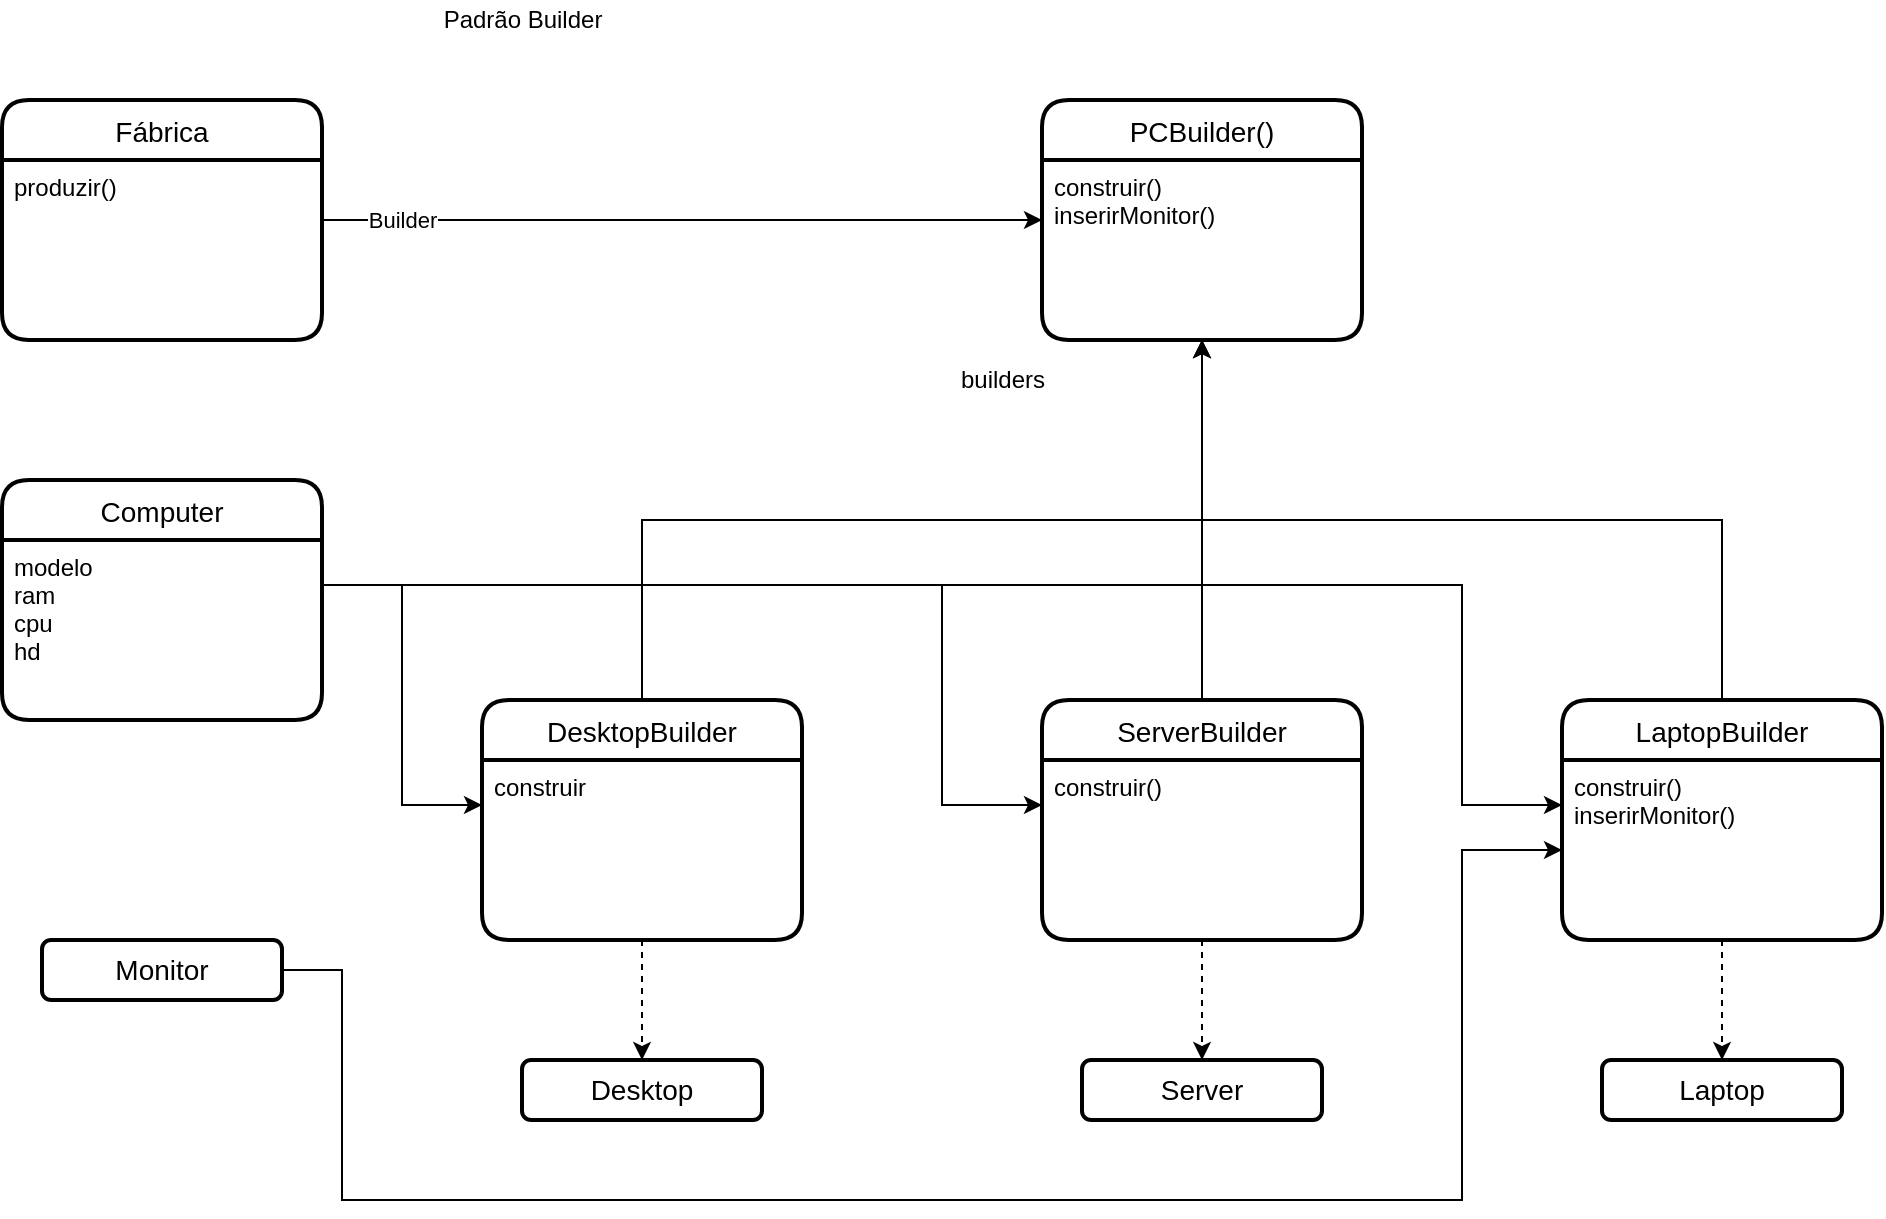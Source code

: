 <mxfile version="14.5.0" type="github">
  <diagram id="mnvOXZ7K0his2o-u_DJA" name="Page-1">
    <mxGraphModel dx="462" dy="761" grid="1" gridSize="10" guides="1" tooltips="1" connect="1" arrows="1" fold="1" page="1" pageScale="1" pageWidth="1169" pageHeight="827" math="0" shadow="0">
      <root>
        <mxCell id="0" />
        <mxCell id="1" parent="0" />
        <mxCell id="9tzp5LFWy6l0zSrWXWCf-7" value="" style="edgeStyle=orthogonalEdgeStyle;rounded=0;orthogonalLoop=1;jettySize=auto;html=1;" edge="1" parent="1" source="9tzp5LFWy6l0zSrWXWCf-1" target="9tzp5LFWy6l0zSrWXWCf-5">
          <mxGeometry relative="1" as="geometry" />
        </mxCell>
        <mxCell id="9tzp5LFWy6l0zSrWXWCf-8" value="Builder" style="edgeLabel;html=1;align=center;verticalAlign=middle;resizable=0;points=[];" vertex="1" connectable="0" parent="9tzp5LFWy6l0zSrWXWCf-7">
          <mxGeometry x="-0.778" relative="1" as="geometry">
            <mxPoint as="offset" />
          </mxGeometry>
        </mxCell>
        <mxCell id="9tzp5LFWy6l0zSrWXWCf-1" value="Fábrica" style="swimlane;childLayout=stackLayout;horizontal=1;startSize=30;horizontalStack=0;rounded=1;fontSize=14;fontStyle=0;strokeWidth=2;resizeParent=0;resizeLast=1;shadow=0;dashed=0;align=center;" vertex="1" parent="1">
          <mxGeometry x="60" y="70" width="160" height="120" as="geometry" />
        </mxCell>
        <mxCell id="9tzp5LFWy6l0zSrWXWCf-2" value="produzir()" style="align=left;strokeColor=none;fillColor=none;spacingLeft=4;fontSize=12;verticalAlign=top;resizable=0;rotatable=0;part=1;" vertex="1" parent="9tzp5LFWy6l0zSrWXWCf-1">
          <mxGeometry y="30" width="160" height="90" as="geometry" />
        </mxCell>
        <mxCell id="9tzp5LFWy6l0zSrWXWCf-3" value="Padrão Builder" style="text;html=1;align=center;verticalAlign=middle;resizable=0;points=[];autosize=1;" vertex="1" parent="1">
          <mxGeometry x="275" y="20" width="90" height="20" as="geometry" />
        </mxCell>
        <mxCell id="9tzp5LFWy6l0zSrWXWCf-13" value="" style="edgeStyle=orthogonalEdgeStyle;rounded=0;orthogonalLoop=1;jettySize=auto;html=1;startArrow=classic;startFill=1;endArrow=none;endFill=0;" edge="1" parent="1" source="9tzp5LFWy6l0zSrWXWCf-5" target="9tzp5LFWy6l0zSrWXWCf-11">
          <mxGeometry relative="1" as="geometry" />
        </mxCell>
        <mxCell id="9tzp5LFWy6l0zSrWXWCf-5" value="PCBuilder()" style="swimlane;childLayout=stackLayout;horizontal=1;startSize=30;horizontalStack=0;rounded=1;fontSize=14;fontStyle=0;strokeWidth=2;resizeParent=0;resizeLast=1;shadow=0;dashed=0;align=center;" vertex="1" parent="1">
          <mxGeometry x="580" y="70" width="160" height="120" as="geometry" />
        </mxCell>
        <mxCell id="9tzp5LFWy6l0zSrWXWCf-6" value="construir()&#xa;inserirMonitor()" style="align=left;strokeColor=none;fillColor=none;spacingLeft=4;fontSize=12;verticalAlign=top;resizable=0;rotatable=0;part=1;" vertex="1" parent="9tzp5LFWy6l0zSrWXWCf-5">
          <mxGeometry y="30" width="160" height="90" as="geometry" />
        </mxCell>
        <mxCell id="9tzp5LFWy6l0zSrWXWCf-11" value="ServerBuilder" style="swimlane;childLayout=stackLayout;horizontal=1;startSize=30;horizontalStack=0;rounded=1;fontSize=14;fontStyle=0;strokeWidth=2;resizeParent=0;resizeLast=1;shadow=0;dashed=0;align=center;" vertex="1" parent="1">
          <mxGeometry x="580" y="370" width="160" height="120" as="geometry" />
        </mxCell>
        <mxCell id="9tzp5LFWy6l0zSrWXWCf-12" value="construir()&#xa;" style="align=left;strokeColor=none;fillColor=none;spacingLeft=4;fontSize=12;verticalAlign=top;resizable=0;rotatable=0;part=1;" vertex="1" parent="9tzp5LFWy6l0zSrWXWCf-11">
          <mxGeometry y="30" width="160" height="90" as="geometry" />
        </mxCell>
        <mxCell id="9tzp5LFWy6l0zSrWXWCf-14" value="builders" style="text;html=1;align=center;verticalAlign=middle;resizable=0;points=[];autosize=1;" vertex="1" parent="1">
          <mxGeometry x="530" y="200" width="60" height="20" as="geometry" />
        </mxCell>
        <mxCell id="9tzp5LFWy6l0zSrWXWCf-15" value="Computer" style="swimlane;childLayout=stackLayout;horizontal=1;startSize=30;horizontalStack=0;rounded=1;fontSize=14;fontStyle=0;strokeWidth=2;resizeParent=0;resizeLast=1;shadow=0;dashed=0;align=center;" vertex="1" parent="1">
          <mxGeometry x="60" y="260" width="160" height="120" as="geometry" />
        </mxCell>
        <mxCell id="9tzp5LFWy6l0zSrWXWCf-16" value="modelo&#xa;ram&#xa;cpu&#xa;hd" style="align=left;strokeColor=none;fillColor=none;spacingLeft=4;fontSize=12;verticalAlign=top;resizable=0;rotatable=0;part=1;" vertex="1" parent="9tzp5LFWy6l0zSrWXWCf-15">
          <mxGeometry y="30" width="160" height="90" as="geometry" />
        </mxCell>
        <mxCell id="9tzp5LFWy6l0zSrWXWCf-37" style="edgeStyle=orthogonalEdgeStyle;rounded=0;orthogonalLoop=1;jettySize=auto;html=1;exitX=0.5;exitY=0;exitDx=0;exitDy=0;entryX=0.5;entryY=1;entryDx=0;entryDy=0;startArrow=none;startFill=0;endArrow=classic;endFill=1;" edge="1" parent="1" source="9tzp5LFWy6l0zSrWXWCf-17" target="9tzp5LFWy6l0zSrWXWCf-6">
          <mxGeometry relative="1" as="geometry" />
        </mxCell>
        <mxCell id="9tzp5LFWy6l0zSrWXWCf-17" value="DesktopBuilder" style="swimlane;childLayout=stackLayout;horizontal=1;startSize=30;horizontalStack=0;rounded=1;fontSize=14;fontStyle=0;strokeWidth=2;resizeParent=0;resizeLast=1;shadow=0;dashed=0;align=center;" vertex="1" parent="1">
          <mxGeometry x="300" y="370" width="160" height="120" as="geometry" />
        </mxCell>
        <mxCell id="9tzp5LFWy6l0zSrWXWCf-18" value="construir" style="align=left;strokeColor=none;fillColor=none;spacingLeft=4;fontSize=12;verticalAlign=top;resizable=0;rotatable=0;part=1;" vertex="1" parent="9tzp5LFWy6l0zSrWXWCf-17">
          <mxGeometry y="30" width="160" height="90" as="geometry" />
        </mxCell>
        <mxCell id="9tzp5LFWy6l0zSrWXWCf-24" value="Desktop" style="whiteSpace=wrap;html=1;rounded=1;shadow=0;dashed=0;fontSize=14;fontStyle=0;strokeWidth=2;startSize=30;" vertex="1" parent="1">
          <mxGeometry x="320" y="550" width="120" height="30" as="geometry" />
        </mxCell>
        <mxCell id="9tzp5LFWy6l0zSrWXWCf-39" style="edgeStyle=orthogonalEdgeStyle;rounded=0;orthogonalLoop=1;jettySize=auto;html=1;exitX=1;exitY=0.5;exitDx=0;exitDy=0;startArrow=none;startFill=0;endArrow=classic;endFill=1;" edge="1" parent="1" source="9tzp5LFWy6l0zSrWXWCf-26" target="9tzp5LFWy6l0zSrWXWCf-33">
          <mxGeometry relative="1" as="geometry">
            <Array as="points">
              <mxPoint x="230" y="505" />
              <mxPoint x="230" y="620" />
              <mxPoint x="790" y="620" />
              <mxPoint x="790" y="445" />
            </Array>
          </mxGeometry>
        </mxCell>
        <mxCell id="9tzp5LFWy6l0zSrWXWCf-26" value="Monitor" style="whiteSpace=wrap;html=1;rounded=1;shadow=0;dashed=0;fontSize=14;fontStyle=0;strokeWidth=2;startSize=30;" vertex="1" parent="1">
          <mxGeometry x="80" y="490" width="120" height="30" as="geometry" />
        </mxCell>
        <mxCell id="9tzp5LFWy6l0zSrWXWCf-27" value="Server" style="whiteSpace=wrap;html=1;rounded=1;shadow=0;dashed=0;fontSize=14;fontStyle=0;strokeWidth=2;startSize=30;" vertex="1" parent="1">
          <mxGeometry x="600" y="550" width="120" height="30" as="geometry" />
        </mxCell>
        <mxCell id="9tzp5LFWy6l0zSrWXWCf-28" style="edgeStyle=orthogonalEdgeStyle;rounded=0;orthogonalLoop=1;jettySize=auto;html=1;exitX=0.5;exitY=1;exitDx=0;exitDy=0;entryX=0.5;entryY=0;entryDx=0;entryDy=0;startArrow=none;startFill=0;endArrow=classic;endFill=1;dashed=1;" edge="1" parent="1" source="9tzp5LFWy6l0zSrWXWCf-18" target="9tzp5LFWy6l0zSrWXWCf-24">
          <mxGeometry relative="1" as="geometry" />
        </mxCell>
        <mxCell id="9tzp5LFWy6l0zSrWXWCf-29" style="edgeStyle=orthogonalEdgeStyle;rounded=0;orthogonalLoop=1;jettySize=auto;html=1;exitX=0.5;exitY=1;exitDx=0;exitDy=0;entryX=0.5;entryY=0;entryDx=0;entryDy=0;startArrow=none;startFill=0;endArrow=classic;endFill=1;dashed=1;" edge="1" parent="1" source="9tzp5LFWy6l0zSrWXWCf-12" target="9tzp5LFWy6l0zSrWXWCf-27">
          <mxGeometry relative="1" as="geometry" />
        </mxCell>
        <mxCell id="9tzp5LFWy6l0zSrWXWCf-30" style="edgeStyle=orthogonalEdgeStyle;rounded=0;orthogonalLoop=1;jettySize=auto;html=1;exitX=1;exitY=0.25;exitDx=0;exitDy=0;entryX=0;entryY=0.25;entryDx=0;entryDy=0;startArrow=none;startFill=0;endArrow=classic;endFill=1;" edge="1" parent="1" source="9tzp5LFWy6l0zSrWXWCf-16" target="9tzp5LFWy6l0zSrWXWCf-12">
          <mxGeometry relative="1" as="geometry">
            <Array as="points">
              <mxPoint x="530" y="313" />
              <mxPoint x="530" y="423" />
            </Array>
          </mxGeometry>
        </mxCell>
        <mxCell id="9tzp5LFWy6l0zSrWXWCf-31" style="edgeStyle=orthogonalEdgeStyle;rounded=0;orthogonalLoop=1;jettySize=auto;html=1;exitX=1;exitY=0.25;exitDx=0;exitDy=0;entryX=0;entryY=0.25;entryDx=0;entryDy=0;startArrow=none;startFill=0;endArrow=classic;endFill=1;" edge="1" parent="1" source="9tzp5LFWy6l0zSrWXWCf-16" target="9tzp5LFWy6l0zSrWXWCf-18">
          <mxGeometry relative="1" as="geometry" />
        </mxCell>
        <mxCell id="9tzp5LFWy6l0zSrWXWCf-38" style="edgeStyle=orthogonalEdgeStyle;rounded=0;orthogonalLoop=1;jettySize=auto;html=1;exitX=0.5;exitY=0;exitDx=0;exitDy=0;entryX=0.5;entryY=1;entryDx=0;entryDy=0;startArrow=none;startFill=0;endArrow=classic;endFill=1;" edge="1" parent="1" source="9tzp5LFWy6l0zSrWXWCf-32" target="9tzp5LFWy6l0zSrWXWCf-6">
          <mxGeometry relative="1" as="geometry" />
        </mxCell>
        <mxCell id="9tzp5LFWy6l0zSrWXWCf-32" value="LaptopBuilder" style="swimlane;childLayout=stackLayout;horizontal=1;startSize=30;horizontalStack=0;rounded=1;fontSize=14;fontStyle=0;strokeWidth=2;resizeParent=0;resizeLast=1;shadow=0;dashed=0;align=center;" vertex="1" parent="1">
          <mxGeometry x="840" y="370" width="160" height="120" as="geometry" />
        </mxCell>
        <mxCell id="9tzp5LFWy6l0zSrWXWCf-33" value="construir()&#xa;inserirMonitor()" style="align=left;strokeColor=none;fillColor=none;spacingLeft=4;fontSize=12;verticalAlign=top;resizable=0;rotatable=0;part=1;" vertex="1" parent="9tzp5LFWy6l0zSrWXWCf-32">
          <mxGeometry y="30" width="160" height="90" as="geometry" />
        </mxCell>
        <mxCell id="9tzp5LFWy6l0zSrWXWCf-34" value="Laptop" style="whiteSpace=wrap;html=1;rounded=1;shadow=0;dashed=0;fontSize=14;fontStyle=0;strokeWidth=2;startSize=30;" vertex="1" parent="1">
          <mxGeometry x="860" y="550" width="120" height="30" as="geometry" />
        </mxCell>
        <mxCell id="9tzp5LFWy6l0zSrWXWCf-35" style="edgeStyle=orthogonalEdgeStyle;rounded=0;orthogonalLoop=1;jettySize=auto;html=1;entryX=0.5;entryY=0;entryDx=0;entryDy=0;startArrow=none;startFill=0;endArrow=classic;endFill=1;dashed=1;" edge="1" parent="1" source="9tzp5LFWy6l0zSrWXWCf-33" target="9tzp5LFWy6l0zSrWXWCf-34">
          <mxGeometry relative="1" as="geometry" />
        </mxCell>
        <mxCell id="9tzp5LFWy6l0zSrWXWCf-36" style="edgeStyle=orthogonalEdgeStyle;rounded=0;orthogonalLoop=1;jettySize=auto;html=1;exitX=1;exitY=0.25;exitDx=0;exitDy=0;entryX=0;entryY=0.25;entryDx=0;entryDy=0;startArrow=none;startFill=0;endArrow=classic;endFill=1;" edge="1" parent="1" source="9tzp5LFWy6l0zSrWXWCf-16" target="9tzp5LFWy6l0zSrWXWCf-33">
          <mxGeometry relative="1" as="geometry">
            <Array as="points">
              <mxPoint x="790" y="313" />
              <mxPoint x="790" y="423" />
            </Array>
          </mxGeometry>
        </mxCell>
      </root>
    </mxGraphModel>
  </diagram>
</mxfile>
